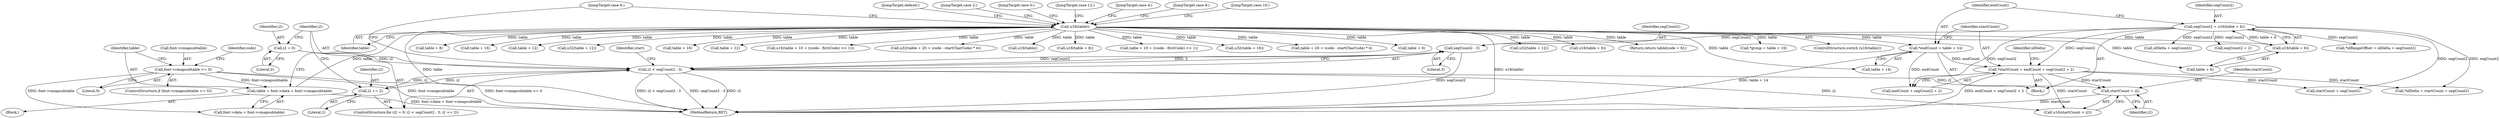 digraph "0_ghostscript_961b10cdd71403072fb99401a45f3bef6ce53626@pointer" {
"1000206" [label="(Call,startCount + i2)"];
"1000167" [label="(Call,*startCount = endCount + segCount2 + 2)"];
"1000161" [label="(Call,*endCount = table + 14)"];
"1000141" [label="(Call,u16(table))"];
"1000131" [label="(Call,table = font->data + font->cmapsubtable)"];
"1000124" [label="(Call,font->cmapsubtable <= 0)"];
"1000154" [label="(Call,segCount2 = u16(table + 6))"];
"1000156" [label="(Call,u16(table + 6))"];
"1000191" [label="(Call,i2 < segCount2 - 3)"];
"1000188" [label="(Call,i2 = 0)"];
"1000196" [label="(Call,i2 += 2)"];
"1000193" [label="(Call,segCount2 - 3)"];
"1000283" [label="(Call,u16(table + 8))"];
"1000121" [label="(Block,)"];
"1000193" [label="(Call,segCount2 - 3)"];
"1000301" [label="(Call,table + 10 + ((code - firstCode) << 1))"];
"1000195" [label="(Literal,3)"];
"1000206" [label="(Call,startCount + i2)"];
"1000208" [label="(Identifier,i2)"];
"1000204" [label="(Identifier,start)"];
"1000322" [label="(Call,u32(table + 16))"];
"1000349" [label="(JumpTarget,case 12:)"];
"1000340" [label="(Call,table + 20 + (code - startCharCode) * 4)"];
"1000157" [label="(Call,table + 6)"];
"1000151" [label="(JumpTarget,case 4:)"];
"1000277" [label="(Call,table + 6)"];
"1000354" [label="(Call,u32(table + 12))"];
"1000187" [label="(ControlStructure,for (i2 = 0; i2 < segCount2 - 3; i2 += 2))"];
"1000124" [label="(Call,font->cmapsubtable <= 0)"];
"1000418" [label="(JumpTarget,case 8:)"];
"1000276" [label="(Call,u16(table + 6))"];
"1000183" [label="(Call,idDelta + segCount2)"];
"1000145" [label="(Return,return table[code + 6];)"];
"1000132" [label="(Identifier,table)"];
"1000177" [label="(Call,startCount + segCount2)"];
"1000359" [label="(Call,*group = table + 16)"];
"1000130" [label="(Identifier,code)"];
"1000168" [label="(Identifier,startCount)"];
"1000140" [label="(ControlStructure,switch (u16(table)))"];
"1000310" [label="(JumpTarget,case 10:)"];
"1000162" [label="(Identifier,endCount)"];
"1000171" [label="(Call,segCount2 + 2)"];
"1000196" [label="(Call,i2 += 2)"];
"1000169" [label="(Call,endCount + segCount2 + 2)"];
"1000271" [label="(JumpTarget,case 6:)"];
"1000175" [label="(Call,*idDelta = startCount + segCount2)"];
"1000194" [label="(Identifier,segCount2)"];
"1000131" [label="(Call,table = font->data + font->cmapsubtable)"];
"1000176" [label="(Identifier,idDelta)"];
"1000198" [label="(Literal,2)"];
"1000161" [label="(Call,*endCount = table + 14)"];
"1000205" [label="(Call,u16(startCount + i2))"];
"1000190" [label="(Literal,0)"];
"1000156" [label="(Call,u16(table + 6))"];
"1000419" [label="(JumpTarget,default:)"];
"1000417" [label="(JumpTarget,case 2:)"];
"1000284" [label="(Call,table + 8)"];
"1000323" [label="(Call,table + 16)"];
"1000133" [label="(Call,font->data + font->cmapsubtable)"];
"1000188" [label="(Call,i2 = 0)"];
"1000355" [label="(Call,table + 12)"];
"1000181" [label="(Call,*idRangeOffset = idDelta + segCount2)"];
"1000197" [label="(Identifier,i2)"];
"1000144" [label="(JumpTarget,case 0:)"];
"1000315" [label="(Call,u32(table + 12))"];
"1000142" [label="(Identifier,table)"];
"1000163" [label="(Call,table + 14)"];
"1000154" [label="(Call,segCount2 = u16(table + 6))"];
"1000818" [label="(MethodReturn,RET)"];
"1000155" [label="(Identifier,segCount2)"];
"1000123" [label="(ControlStructure,if (font->cmapsubtable <= 0))"];
"1000152" [label="(Block,)"];
"1000141" [label="(Call,u16(table))"];
"1000361" [label="(Call,table + 16)"];
"1000316" [label="(Call,table + 12)"];
"1000189" [label="(Identifier,i2)"];
"1000191" [label="(Call,i2 < segCount2 - 3)"];
"1000125" [label="(Call,font->cmapsubtable)"];
"1000300" [label="(Call,u16(table + 10 + ((code - firstCode) << 1)))"];
"1000339" [label="(Call,u32(table + 20 + (code - startCharCode) * 4))"];
"1000128" [label="(Literal,0)"];
"1000167" [label="(Call,*startCount = endCount + segCount2 + 2)"];
"1000192" [label="(Identifier,i2)"];
"1000207" [label="(Identifier,startCount)"];
"1000422" [label="(Call,u16(table))"];
"1000206" -> "1000205"  [label="AST: "];
"1000206" -> "1000208"  [label="CFG: "];
"1000207" -> "1000206"  [label="AST: "];
"1000208" -> "1000206"  [label="AST: "];
"1000205" -> "1000206"  [label="CFG: "];
"1000206" -> "1000818"  [label="DDG: startCount"];
"1000167" -> "1000206"  [label="DDG: startCount"];
"1000191" -> "1000206"  [label="DDG: i2"];
"1000167" -> "1000152"  [label="AST: "];
"1000167" -> "1000169"  [label="CFG: "];
"1000168" -> "1000167"  [label="AST: "];
"1000169" -> "1000167"  [label="AST: "];
"1000176" -> "1000167"  [label="CFG: "];
"1000167" -> "1000818"  [label="DDG: endCount + segCount2 + 2"];
"1000161" -> "1000167"  [label="DDG: endCount"];
"1000154" -> "1000167"  [label="DDG: segCount2"];
"1000167" -> "1000175"  [label="DDG: startCount"];
"1000167" -> "1000177"  [label="DDG: startCount"];
"1000167" -> "1000205"  [label="DDG: startCount"];
"1000161" -> "1000152"  [label="AST: "];
"1000161" -> "1000163"  [label="CFG: "];
"1000162" -> "1000161"  [label="AST: "];
"1000163" -> "1000161"  [label="AST: "];
"1000168" -> "1000161"  [label="CFG: "];
"1000161" -> "1000818"  [label="DDG: table + 14"];
"1000141" -> "1000161"  [label="DDG: table"];
"1000161" -> "1000169"  [label="DDG: endCount"];
"1000141" -> "1000140"  [label="AST: "];
"1000141" -> "1000142"  [label="CFG: "];
"1000142" -> "1000141"  [label="AST: "];
"1000144" -> "1000141"  [label="CFG: "];
"1000151" -> "1000141"  [label="CFG: "];
"1000271" -> "1000141"  [label="CFG: "];
"1000310" -> "1000141"  [label="CFG: "];
"1000349" -> "1000141"  [label="CFG: "];
"1000417" -> "1000141"  [label="CFG: "];
"1000418" -> "1000141"  [label="CFG: "];
"1000419" -> "1000141"  [label="CFG: "];
"1000141" -> "1000818"  [label="DDG: table"];
"1000141" -> "1000818"  [label="DDG: u16(table)"];
"1000131" -> "1000141"  [label="DDG: table"];
"1000141" -> "1000145"  [label="DDG: table"];
"1000141" -> "1000156"  [label="DDG: table"];
"1000141" -> "1000157"  [label="DDG: table"];
"1000141" -> "1000163"  [label="DDG: table"];
"1000141" -> "1000276"  [label="DDG: table"];
"1000141" -> "1000277"  [label="DDG: table"];
"1000141" -> "1000283"  [label="DDG: table"];
"1000141" -> "1000284"  [label="DDG: table"];
"1000141" -> "1000300"  [label="DDG: table"];
"1000141" -> "1000301"  [label="DDG: table"];
"1000141" -> "1000315"  [label="DDG: table"];
"1000141" -> "1000316"  [label="DDG: table"];
"1000141" -> "1000322"  [label="DDG: table"];
"1000141" -> "1000323"  [label="DDG: table"];
"1000141" -> "1000339"  [label="DDG: table"];
"1000141" -> "1000340"  [label="DDG: table"];
"1000141" -> "1000354"  [label="DDG: table"];
"1000141" -> "1000355"  [label="DDG: table"];
"1000141" -> "1000359"  [label="DDG: table"];
"1000141" -> "1000361"  [label="DDG: table"];
"1000141" -> "1000422"  [label="DDG: table"];
"1000131" -> "1000121"  [label="AST: "];
"1000131" -> "1000133"  [label="CFG: "];
"1000132" -> "1000131"  [label="AST: "];
"1000133" -> "1000131"  [label="AST: "];
"1000142" -> "1000131"  [label="CFG: "];
"1000131" -> "1000818"  [label="DDG: font->data + font->cmapsubtable"];
"1000124" -> "1000131"  [label="DDG: font->cmapsubtable"];
"1000124" -> "1000123"  [label="AST: "];
"1000124" -> "1000128"  [label="CFG: "];
"1000125" -> "1000124"  [label="AST: "];
"1000128" -> "1000124"  [label="AST: "];
"1000130" -> "1000124"  [label="CFG: "];
"1000132" -> "1000124"  [label="CFG: "];
"1000124" -> "1000818"  [label="DDG: font->cmapsubtable"];
"1000124" -> "1000818"  [label="DDG: font->cmapsubtable <= 0"];
"1000124" -> "1000133"  [label="DDG: font->cmapsubtable"];
"1000154" -> "1000152"  [label="AST: "];
"1000154" -> "1000156"  [label="CFG: "];
"1000155" -> "1000154"  [label="AST: "];
"1000156" -> "1000154"  [label="AST: "];
"1000162" -> "1000154"  [label="CFG: "];
"1000156" -> "1000154"  [label="DDG: table + 6"];
"1000154" -> "1000169"  [label="DDG: segCount2"];
"1000154" -> "1000171"  [label="DDG: segCount2"];
"1000154" -> "1000175"  [label="DDG: segCount2"];
"1000154" -> "1000177"  [label="DDG: segCount2"];
"1000154" -> "1000181"  [label="DDG: segCount2"];
"1000154" -> "1000183"  [label="DDG: segCount2"];
"1000154" -> "1000193"  [label="DDG: segCount2"];
"1000156" -> "1000157"  [label="CFG: "];
"1000157" -> "1000156"  [label="AST: "];
"1000191" -> "1000187"  [label="AST: "];
"1000191" -> "1000193"  [label="CFG: "];
"1000192" -> "1000191"  [label="AST: "];
"1000193" -> "1000191"  [label="AST: "];
"1000204" -> "1000191"  [label="CFG: "];
"1000271" -> "1000191"  [label="CFG: "];
"1000191" -> "1000818"  [label="DDG: i2 < segCount2 - 3"];
"1000191" -> "1000818"  [label="DDG: segCount2 - 3"];
"1000191" -> "1000818"  [label="DDG: i2"];
"1000188" -> "1000191"  [label="DDG: i2"];
"1000196" -> "1000191"  [label="DDG: i2"];
"1000193" -> "1000191"  [label="DDG: segCount2"];
"1000193" -> "1000191"  [label="DDG: 3"];
"1000191" -> "1000196"  [label="DDG: i2"];
"1000191" -> "1000205"  [label="DDG: i2"];
"1000188" -> "1000187"  [label="AST: "];
"1000188" -> "1000190"  [label="CFG: "];
"1000189" -> "1000188"  [label="AST: "];
"1000190" -> "1000188"  [label="AST: "];
"1000192" -> "1000188"  [label="CFG: "];
"1000196" -> "1000187"  [label="AST: "];
"1000196" -> "1000198"  [label="CFG: "];
"1000197" -> "1000196"  [label="AST: "];
"1000198" -> "1000196"  [label="AST: "];
"1000192" -> "1000196"  [label="CFG: "];
"1000193" -> "1000195"  [label="CFG: "];
"1000194" -> "1000193"  [label="AST: "];
"1000195" -> "1000193"  [label="AST: "];
"1000193" -> "1000818"  [label="DDG: segCount2"];
}
